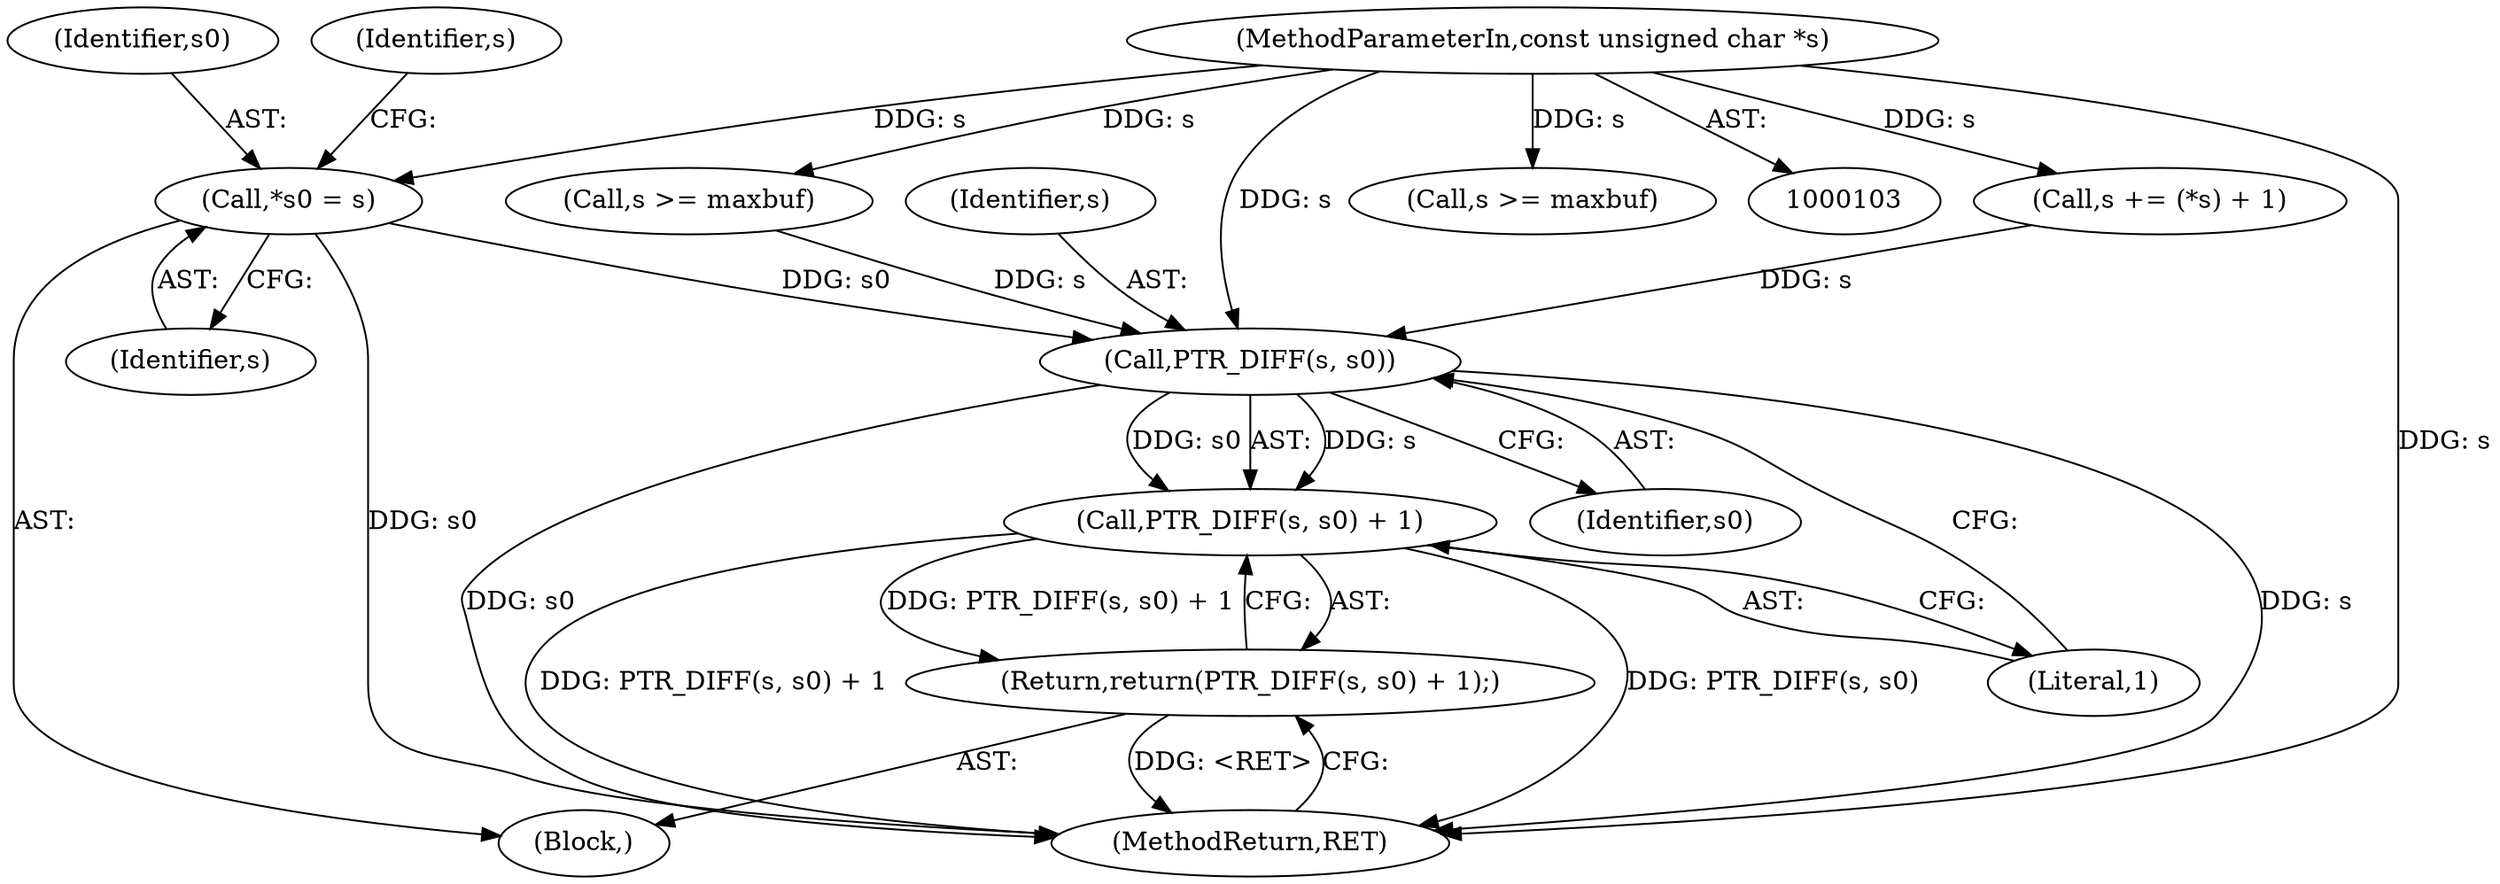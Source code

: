 digraph "0_tcpdump_6f5ba2b651cd9d4b7fa8ee5c4f94460645877c45@pointer" {
"1000109" [label="(Call,*s0 = s)"];
"1000105" [label="(MethodParameterIn,const unsigned char *s)"];
"1000163" [label="(Call,PTR_DIFF(s, s0))"];
"1000162" [label="(Call,PTR_DIFF(s, s0) + 1)"];
"1000161" [label="(Return,return(PTR_DIFF(s, s0) + 1);)"];
"1000166" [label="(Literal,1)"];
"1000151" [label="(Call,s += (*s) + 1)"];
"1000111" [label="(Identifier,s)"];
"1000110" [label="(Identifier,s0)"];
"1000163" [label="(Call,PTR_DIFF(s, s0))"];
"1000165" [label="(Identifier,s0)"];
"1000164" [label="(Identifier,s)"];
"1000115" [label="(Identifier,s)"];
"1000161" [label="(Return,return(PTR_DIFF(s, s0) + 1);)"];
"1000107" [label="(Block,)"];
"1000109" [label="(Call,*s0 = s)"];
"1000105" [label="(MethodParameterIn,const unsigned char *s)"];
"1000141" [label="(Call,s >= maxbuf)"];
"1000114" [label="(Call,s >= maxbuf)"];
"1000171" [label="(MethodReturn,RET)"];
"1000162" [label="(Call,PTR_DIFF(s, s0) + 1)"];
"1000109" -> "1000107"  [label="AST: "];
"1000109" -> "1000111"  [label="CFG: "];
"1000110" -> "1000109"  [label="AST: "];
"1000111" -> "1000109"  [label="AST: "];
"1000115" -> "1000109"  [label="CFG: "];
"1000109" -> "1000171"  [label="DDG: s0"];
"1000105" -> "1000109"  [label="DDG: s"];
"1000109" -> "1000163"  [label="DDG: s0"];
"1000105" -> "1000103"  [label="AST: "];
"1000105" -> "1000171"  [label="DDG: s"];
"1000105" -> "1000114"  [label="DDG: s"];
"1000105" -> "1000141"  [label="DDG: s"];
"1000105" -> "1000151"  [label="DDG: s"];
"1000105" -> "1000163"  [label="DDG: s"];
"1000163" -> "1000162"  [label="AST: "];
"1000163" -> "1000165"  [label="CFG: "];
"1000164" -> "1000163"  [label="AST: "];
"1000165" -> "1000163"  [label="AST: "];
"1000166" -> "1000163"  [label="CFG: "];
"1000163" -> "1000171"  [label="DDG: s"];
"1000163" -> "1000171"  [label="DDG: s0"];
"1000163" -> "1000162"  [label="DDG: s"];
"1000163" -> "1000162"  [label="DDG: s0"];
"1000151" -> "1000163"  [label="DDG: s"];
"1000114" -> "1000163"  [label="DDG: s"];
"1000162" -> "1000161"  [label="AST: "];
"1000162" -> "1000166"  [label="CFG: "];
"1000166" -> "1000162"  [label="AST: "];
"1000161" -> "1000162"  [label="CFG: "];
"1000162" -> "1000171"  [label="DDG: PTR_DIFF(s, s0)"];
"1000162" -> "1000171"  [label="DDG: PTR_DIFF(s, s0) + 1"];
"1000162" -> "1000161"  [label="DDG: PTR_DIFF(s, s0) + 1"];
"1000161" -> "1000107"  [label="AST: "];
"1000171" -> "1000161"  [label="CFG: "];
"1000161" -> "1000171"  [label="DDG: <RET>"];
}
